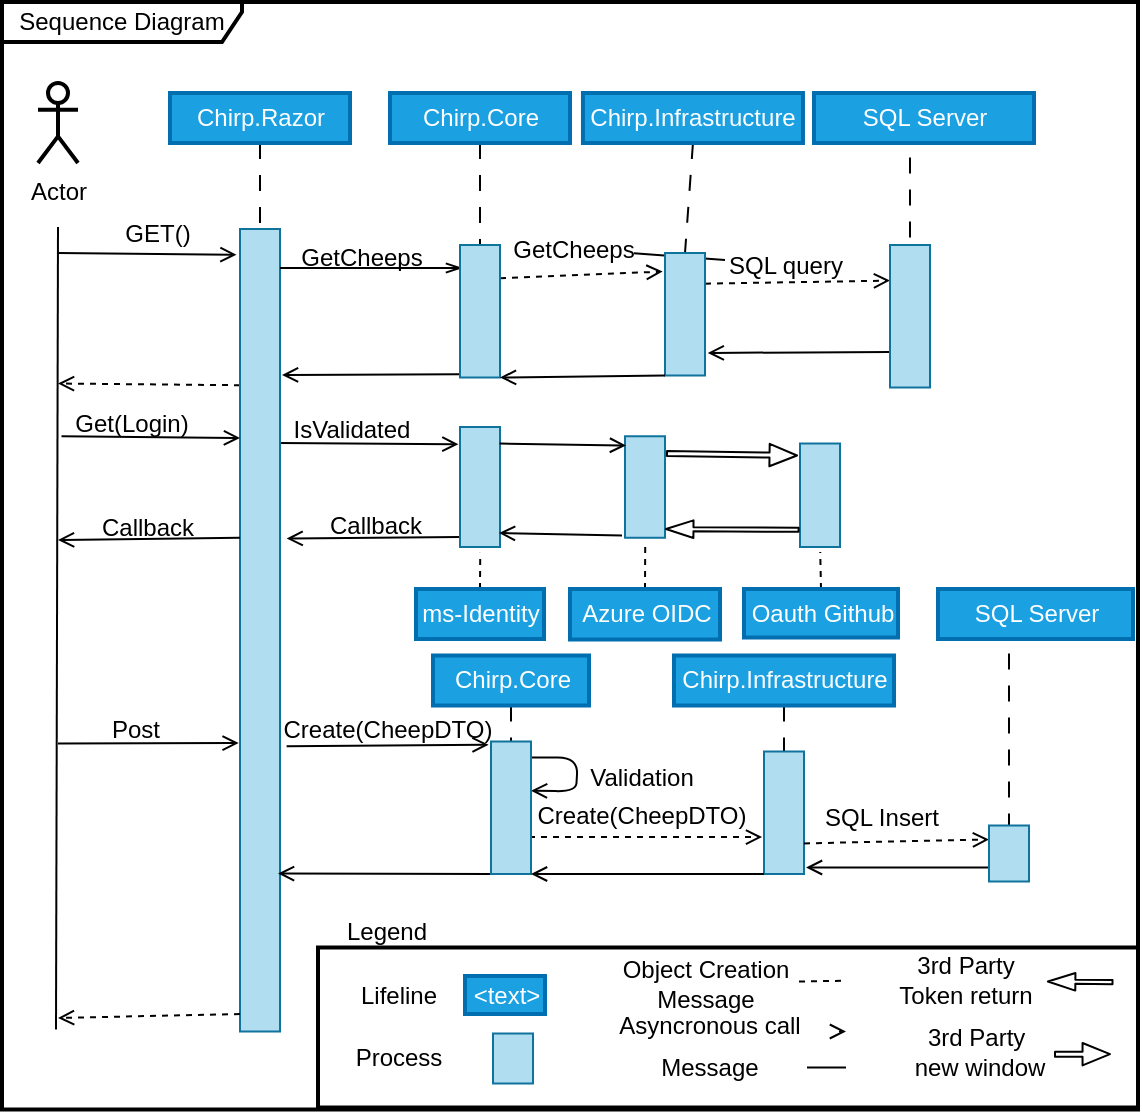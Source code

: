 <mxfile scale="1" border="15">
    <diagram id="P1_l5S4KwSt_gh0cUGt6" name="Page-1">
        <mxGraphModel dx="220" dy="237" grid="0" gridSize="10" guides="1" tooltips="1" connect="1" arrows="1" fold="1" page="1" pageScale="1" pageWidth="827" pageHeight="1169" background="#ffffff" math="0" shadow="0">
            <root>
                <mxCell id="0"/>
                <mxCell id="1" parent="0"/>
                <mxCell id="87" value="Sequence Diagram" style="shape=umlFrame;whiteSpace=wrap;html=1;strokeColor=#000000;strokeWidth=2;width=120;height=20;" vertex="1" parent="1">
                    <mxGeometry x="40" y="70" width="568" height="553.75" as="geometry"/>
                </mxCell>
                <mxCell id="2" value="" style="rounded=0;whiteSpace=wrap;html=1;sketch=0;strokeColor=#000000;strokeWidth=2;fontColor=#000000;fillColor=none;gradientColor=none;" vertex="1" parent="1">
                    <mxGeometry x="198" y="542.75" width="410" height="80" as="geometry"/>
                </mxCell>
                <mxCell id="3" style="edgeStyle=none;html=1;entryX=0.5;entryY=0;entryDx=0;entryDy=0;dashed=1;dashPattern=8 8;strokeColor=#000000;fontColor=#000000;endArrow=none;endFill=0;exitX=0.5;exitY=1;exitDx=0;exitDy=0;" edge="1" parent="1" source="4" target="10">
                    <mxGeometry relative="1" as="geometry">
                        <mxPoint x="169" y="145.5" as="sourcePoint"/>
                    </mxGeometry>
                </mxCell>
                <mxCell id="4" value="Chirp.Razor" style="html=1;strokeColor=#006EAF;strokeWidth=2;fillColor=#1ba1e2;fontColor=#ffffff;" vertex="1" parent="1">
                    <mxGeometry x="124" y="115.5" width="90" height="25" as="geometry"/>
                </mxCell>
                <mxCell id="5" value="&lt;font color=&quot;#000000&quot;&gt;Actor&lt;/font&gt;" style="shape=umlActor;verticalLabelPosition=bottom;verticalAlign=top;html=1;strokeColor=#000000;strokeWidth=2;" vertex="1" parent="1">
                    <mxGeometry x="58" y="110.5" width="20" height="40" as="geometry"/>
                </mxCell>
                <mxCell id="6" value="" style="endArrow=none;html=1;strokeColor=#000000;" edge="1" parent="1">
                    <mxGeometry width="50" height="50" relative="1" as="geometry">
                        <mxPoint x="68" y="182.5" as="sourcePoint"/>
                        <mxPoint x="67" y="583.75" as="targetPoint"/>
                    </mxGeometry>
                </mxCell>
                <mxCell id="7" value="" style="endArrow=open;html=1;strokeColor=#000000;fontColor=#000000;endFill=0;entryX=-0.088;entryY=0.032;entryDx=0;entryDy=0;entryPerimeter=0;" edge="1" parent="1" target="10">
                    <mxGeometry width="50" height="50" relative="1" as="geometry">
                        <mxPoint x="68" y="195.5" as="sourcePoint"/>
                        <mxPoint x="188" y="195.5" as="targetPoint"/>
                    </mxGeometry>
                </mxCell>
                <mxCell id="8" style="edgeStyle=none;html=1;exitX=0;exitY=0.414;exitDx=0;exitDy=0;dashed=1;strokeColor=#000000;fontColor=#000000;endArrow=open;endFill=0;targetPerimeterSpacing=18;exitPerimeter=0;" edge="1" parent="1">
                    <mxGeometry relative="1" as="geometry">
                        <mxPoint x="68" y="260.75" as="targetPoint"/>
                        <mxPoint x="159" y="261.617" as="sourcePoint"/>
                    </mxGeometry>
                </mxCell>
                <mxCell id="9" style="edgeStyle=none;html=1;exitX=1;exitY=0.75;exitDx=0;exitDy=0;strokeColor=#000000;fontColor=#000000;endArrow=open;endFill=0;targetPerimeterSpacing=18;entryX=-0.039;entryY=0.144;entryDx=0;entryDy=0;entryPerimeter=0;" edge="1" parent="1" target="31">
                    <mxGeometry relative="1" as="geometry">
                        <mxPoint x="269" y="290.44" as="targetPoint"/>
                        <mxPoint x="179" y="290.5" as="sourcePoint"/>
                    </mxGeometry>
                </mxCell>
                <mxCell id="10" value="" style="html=1;strokeColor=#10739e;strokeWidth=1;fillColor=#b1ddf0;" vertex="1" parent="1">
                    <mxGeometry x="159" y="183.5" width="20" height="401.25" as="geometry"/>
                </mxCell>
                <mxCell id="11" value="GET()" style="text;html=1;strokeColor=none;fillColor=none;align=center;verticalAlign=middle;whiteSpace=wrap;rounded=0;strokeWidth=1;fontColor=#000000;" vertex="1" parent="1">
                    <mxGeometry x="88" y="175.5" width="60" height="20" as="geometry"/>
                </mxCell>
                <mxCell id="12" style="edgeStyle=none;html=1;entryX=0.5;entryY=0;entryDx=0;entryDy=0;dashed=1;dashPattern=8 8;strokeColor=#000000;fontColor=#000000;endArrow=none;endFill=0;exitX=0.5;exitY=1;exitDx=0;exitDy=0;" edge="1" parent="1" source="13" target="28">
                    <mxGeometry relative="1" as="geometry">
                        <mxPoint x="429" y="133.0" as="sourcePoint"/>
                    </mxGeometry>
                </mxCell>
                <mxCell id="13" value="Chirp.Infrastructure" style="html=1;strokeColor=#006EAF;strokeWidth=2;fillColor=#1ba1e2;fontColor=#ffffff;" vertex="1" parent="1">
                    <mxGeometry x="330.48" y="115.5" width="110" height="25" as="geometry"/>
                </mxCell>
                <mxCell id="14" style="edgeStyle=none;html=1;entryX=0;entryY=0.25;entryDx=0;entryDy=0;dashed=1;strokeColor=#000000;fontColor=#000000;endArrow=open;endFill=0;targetPerimeterSpacing=18;exitX=1;exitY=0.25;exitDx=0;exitDy=0;startArrow=none;" edge="1" parent="1" source="28" target="24">
                    <mxGeometry relative="1" as="geometry">
                        <mxPoint x="471.5" y="196.5" as="sourcePoint"/>
                        <mxPoint x="512" y="218.365" as="targetPoint"/>
                    </mxGeometry>
                </mxCell>
                <mxCell id="15" style="edgeStyle=none;html=1;exitX=0.5;exitY=1;exitDx=0;exitDy=0;entryX=0.5;entryY=0;entryDx=0;entryDy=0;dashed=1;dashPattern=8 8;strokeColor=#000000;fontColor=#000000;endArrow=none;endFill=0;" edge="1" parent="1" source="16" target="27">
                    <mxGeometry relative="1" as="geometry"/>
                </mxCell>
                <mxCell id="16" value="Chirp.Core" style="html=1;strokeColor=#006EAF;strokeWidth=2;fillColor=#1ba1e2;fontColor=#ffffff;" vertex="1" parent="1">
                    <mxGeometry x="234" y="115.5" width="90" height="25" as="geometry"/>
                </mxCell>
                <mxCell id="17" style="edgeStyle=none;html=1;exitX=1;exitY=0.25;exitDx=0;exitDy=0;strokeColor=#000000;fontColor=#000000;endArrow=open;endFill=0;dashed=1;entryX=-0.059;entryY=0.152;entryDx=0;entryDy=0;entryPerimeter=0;" edge="1" parent="1" source="27" target="28">
                    <mxGeometry relative="1" as="geometry">
                        <mxPoint x="290" y="212" as="sourcePoint"/>
                        <mxPoint x="370" y="220.75" as="targetPoint"/>
                    </mxGeometry>
                </mxCell>
                <mxCell id="18" value="" style="endArrow=openThin;html=1;strokeColor=#000000;fontColor=#000000;exitX=1;exitY=0.25;exitDx=0;exitDy=0;entryX=0;entryY=0.25;entryDx=0;entryDy=0;endFill=0;" edge="1" parent="1">
                    <mxGeometry width="50" height="50" relative="1" as="geometry">
                        <mxPoint x="179" y="203" as="sourcePoint"/>
                        <mxPoint x="270" y="203" as="targetPoint"/>
                    </mxGeometry>
                </mxCell>
                <mxCell id="19" value="" style="edgeStyle=none;html=1;endArrow=none;endFill=0;" edge="1" parent="1" source="20">
                    <mxGeometry relative="1" as="geometry">
                        <mxPoint x="401.5" y="198.966" as="targetPoint"/>
                    </mxGeometry>
                </mxCell>
                <mxCell id="20" value="GetCheeps" style="text;html=1;strokeColor=none;fillColor=none;align=center;verticalAlign=middle;whiteSpace=wrap;rounded=0;strokeWidth=1;fontColor=#000000;" vertex="1" parent="1">
                    <mxGeometry x="296" y="183.5" width="60" height="20" as="geometry"/>
                </mxCell>
                <mxCell id="21" style="edgeStyle=none;html=1;entryX=0.5;entryY=0;entryDx=0;entryDy=0;dashed=1;dashPattern=8 8;strokeColor=#000000;fontColor=#000000;endArrow=none;endFill=0;" edge="1" parent="1" target="24">
                    <mxGeometry relative="1" as="geometry">
                        <mxPoint x="494" y="147.75" as="sourcePoint"/>
                    </mxGeometry>
                </mxCell>
                <mxCell id="22" value="SQL Server" style="html=1;strokeColor=#006EAF;strokeWidth=2;fillColor=#1ba1e2;fontColor=#ffffff;" vertex="1" parent="1">
                    <mxGeometry x="446" y="115.5" width="110" height="25" as="geometry"/>
                </mxCell>
                <mxCell id="23" style="edgeStyle=none;html=1;exitX=0;exitY=0.75;exitDx=0;exitDy=0;strokeColor=#000000;fontColor=#000000;endArrow=open;endFill=0;targetPerimeterSpacing=18;entryX=1.069;entryY=0.816;entryDx=0;entryDy=0;entryPerimeter=0;" edge="1" parent="1" source="24" target="28">
                    <mxGeometry relative="1" as="geometry">
                        <mxPoint x="484.24" y="285.236" as="sourcePoint"/>
                        <mxPoint x="393.56" y="284.906" as="targetPoint"/>
                    </mxGeometry>
                </mxCell>
                <mxCell id="24" value="" style="html=1;strokeColor=#10739e;strokeWidth=1;fillColor=#b1ddf0;" vertex="1" parent="1">
                    <mxGeometry x="484" y="191.5" width="20" height="71.25" as="geometry"/>
                </mxCell>
                <mxCell id="25" value="GetCheeps" style="text;html=1;strokeColor=none;fillColor=none;align=center;verticalAlign=middle;whiteSpace=wrap;rounded=0;strokeWidth=1;fontColor=#000000;" vertex="1" parent="1">
                    <mxGeometry x="190" y="187.5" width="60" height="20" as="geometry"/>
                </mxCell>
                <mxCell id="26" style="edgeStyle=none;html=1;strokeColor=#000000;fontColor=#000000;endArrow=open;endFill=0;targetPerimeterSpacing=18;entryX=1;entryY=0.5;entryDx=0;entryDy=0;exitX=-0.075;exitY=0.833;exitDx=0;exitDy=0;exitPerimeter=0;" edge="1" parent="1">
                    <mxGeometry relative="1" as="geometry">
                        <mxPoint x="268.5" y="256.169" as="sourcePoint"/>
                        <mxPoint x="180" y="256.5" as="targetPoint"/>
                    </mxGeometry>
                </mxCell>
                <mxCell id="27" value="" style="html=1;strokeColor=#10739e;strokeWidth=1;fillColor=#b1ddf0;" vertex="1" parent="1">
                    <mxGeometry x="269" y="191.5" width="20" height="66.25" as="geometry"/>
                </mxCell>
                <mxCell id="28" value="" style="html=1;strokeColor=#10739e;strokeWidth=1;fillColor=#b1ddf0;" vertex="1" parent="1">
                    <mxGeometry x="371.5" y="195.5" width="20" height="61.25" as="geometry"/>
                </mxCell>
                <mxCell id="29" value="IsValidated" style="text;html=1;strokeColor=none;fillColor=none;align=center;verticalAlign=middle;whiteSpace=wrap;rounded=0;strokeWidth=1;fontColor=#000000;" vertex="1" parent="1">
                    <mxGeometry x="180.0" y="273.5" width="70" height="20" as="geometry"/>
                </mxCell>
                <mxCell id="30" style="edgeStyle=none;html=1;exitX=0;exitY=0.75;exitDx=0;exitDy=0;strokeColor=#000000;fontColor=#000000;endArrow=open;endFill=0;targetPerimeterSpacing=18;entryX=1.166;entryY=0.683;entryDx=0;entryDy=0;entryPerimeter=0;" edge="1" parent="1">
                    <mxGeometry relative="1" as="geometry">
                        <mxPoint x="182.32" y="338.296" as="targetPoint"/>
                        <mxPoint x="269" y="337.5" as="sourcePoint"/>
                    </mxGeometry>
                </mxCell>
                <mxCell id="31" value="" style="html=1;strokeColor=#10739e;strokeWidth=1;fillColor=#b1ddf0;" vertex="1" parent="1">
                    <mxGeometry x="269" y="282.5" width="20" height="60" as="geometry"/>
                </mxCell>
                <mxCell id="32" style="edgeStyle=none;html=1;exitX=0.5;exitY=0;exitDx=0;exitDy=0;entryX=0.506;entryY=1.049;entryDx=0;entryDy=0;entryPerimeter=0;strokeColor=#000000;fontColor=#000000;endArrow=none;endFill=0;targetPerimeterSpacing=18;dashed=1;" edge="1" parent="1" source="33" target="31">
                    <mxGeometry relative="1" as="geometry"/>
                </mxCell>
                <mxCell id="33" value="ms-Identity" style="html=1;strokeColor=#006EAF;strokeWidth=2;fillColor=#1ba1e2;fontColor=#ffffff;" vertex="1" parent="1">
                    <mxGeometry x="247" y="363.5" width="64" height="25" as="geometry"/>
                </mxCell>
                <mxCell id="34" value="Callback" style="text;html=1;strokeColor=none;fillColor=none;align=center;verticalAlign=middle;whiteSpace=wrap;rounded=0;strokeWidth=1;fontColor=#000000;" vertex="1" parent="1">
                    <mxGeometry x="192.0" y="321.5" width="70" height="20" as="geometry"/>
                </mxCell>
                <mxCell id="35" value="" style="html=1;strokeColor=#10739e;strokeWidth=1;fillColor=#b1ddf0;" vertex="1" parent="1">
                    <mxGeometry x="285.5" y="585.75" width="20" height="25" as="geometry"/>
                </mxCell>
                <mxCell id="36" value="Process" style="text;html=1;strokeColor=none;fillColor=none;align=center;verticalAlign=middle;whiteSpace=wrap;rounded=0;sketch=0;strokeWidth=2;fontColor=#000000;" vertex="1" parent="1">
                    <mxGeometry x="209" y="588.75" width="59" height="19" as="geometry"/>
                </mxCell>
                <mxCell id="37" style="edgeStyle=none;html=1;entryX=0;entryY=0.25;entryDx=0;entryDy=0;dashed=1;strokeColor=#000000;fontColor=#000000;endArrow=none;endFill=0;targetPerimeterSpacing=18;" edge="1" parent="1">
                    <mxGeometry relative="1" as="geometry">
                        <mxPoint x="438.5" y="559.75" as="sourcePoint"/>
                        <mxPoint x="462" y="559.365" as="targetPoint"/>
                    </mxGeometry>
                </mxCell>
                <mxCell id="38" value="Object Creation Message" style="text;html=1;strokeColor=none;fillColor=none;align=center;verticalAlign=middle;whiteSpace=wrap;rounded=0;sketch=0;strokeWidth=2;fontColor=#000000;" vertex="1" parent="1">
                    <mxGeometry x="343.5" y="551.75" width="96" height="19" as="geometry"/>
                </mxCell>
                <mxCell id="39" style="edgeStyle=none;html=1;entryX=0;entryY=0.25;entryDx=0;entryDy=0;strokeColor=#000000;fontColor=#000000;endArrow=open;endFill=0;targetPerimeterSpacing=1;startArrow=none;startFill=0;" edge="1" parent="1">
                    <mxGeometry relative="1" as="geometry">
                        <mxPoint x="458.5" y="584.75" as="sourcePoint"/>
                        <mxPoint x="462" y="584.755" as="targetPoint"/>
                    </mxGeometry>
                </mxCell>
                <mxCell id="40" value="Asyncronous call" style="text;html=1;strokeColor=none;fillColor=none;align=center;verticalAlign=middle;whiteSpace=wrap;rounded=0;sketch=0;strokeWidth=2;fontColor=#000000;" vertex="1" parent="1">
                    <mxGeometry x="346" y="572.75" width="96" height="19" as="geometry"/>
                </mxCell>
                <mxCell id="41" style="edgeStyle=none;html=1;entryX=0;entryY=0.25;entryDx=0;entryDy=0;strokeColor=#000000;fontColor=#000000;endArrow=none;endFill=0;targetPerimeterSpacing=18;" edge="1" parent="1">
                    <mxGeometry relative="1" as="geometry">
                        <mxPoint x="442.5" y="602.75" as="sourcePoint"/>
                        <mxPoint x="462" y="602.745" as="targetPoint"/>
                    </mxGeometry>
                </mxCell>
                <mxCell id="42" value="Message" style="text;html=1;strokeColor=none;fillColor=none;align=center;verticalAlign=middle;whiteSpace=wrap;rounded=0;sketch=0;strokeWidth=2;fontColor=#000000;" vertex="1" parent="1">
                    <mxGeometry x="346" y="593.75" width="96" height="19" as="geometry"/>
                </mxCell>
                <mxCell id="43" value="&amp;lt;text&amp;gt;" style="html=1;strokeColor=#006EAF;strokeWidth=2;fillColor=#1ba1e2;fontColor=#ffffff;" vertex="1" parent="1">
                    <mxGeometry x="271.5" y="557" width="40" height="19" as="geometry"/>
                </mxCell>
                <mxCell id="44" value="Lifeline" style="text;html=1;strokeColor=none;fillColor=none;align=center;verticalAlign=middle;whiteSpace=wrap;rounded=0;sketch=0;strokeWidth=2;fontColor=#000000;" vertex="1" parent="1">
                    <mxGeometry x="209" y="557" width="59" height="19" as="geometry"/>
                </mxCell>
                <mxCell id="45" value="Legend" style="text;html=1;strokeColor=none;fillColor=none;align=center;verticalAlign=middle;whiteSpace=wrap;rounded=0;sketch=0;strokeWidth=2;fontColor=#000000;shadow=1;" vertex="1" parent="1">
                    <mxGeometry x="202.5" y="525.75" width="59" height="19" as="geometry"/>
                </mxCell>
                <mxCell id="46" style="edgeStyle=none;html=1;strokeColor=#000000;fontColor=#000000;endArrow=open;endFill=0;targetPerimeterSpacing=18;exitX=0;exitY=1;exitDx=0;exitDy=0;entryX=1;entryY=1;entryDx=0;entryDy=0;" edge="1" parent="1" source="28" target="27">
                    <mxGeometry relative="1" as="geometry">
                        <mxPoint x="371.5" y="244.13" as="sourcePoint"/>
                        <mxPoint x="288.5" y="243.38" as="targetPoint"/>
                    </mxGeometry>
                </mxCell>
                <mxCell id="47" value="" style="html=1;strokeColor=#10739e;strokeWidth=1;fillColor=#b1ddf0;" vertex="1" parent="1">
                    <mxGeometry x="351.5" y="287.13" width="20" height="50.75" as="geometry"/>
                </mxCell>
                <mxCell id="48" style="edgeStyle=none;html=1;exitX=0.5;exitY=0;exitDx=0;exitDy=0;entryX=0.506;entryY=1.049;entryDx=0;entryDy=0;entryPerimeter=0;strokeColor=#000000;fontColor=#000000;endArrow=none;endFill=0;targetPerimeterSpacing=18;dashed=1;" edge="1" parent="1" source="49" target="47">
                    <mxGeometry relative="1" as="geometry"/>
                </mxCell>
                <mxCell id="49" value="Azure OIDC" style="html=1;strokeColor=#006EAF;strokeWidth=2;fillColor=#1ba1e2;fontColor=#ffffff;" vertex="1" parent="1">
                    <mxGeometry x="324" y="363.5" width="75" height="25.25" as="geometry"/>
                </mxCell>
                <mxCell id="50" value="" style="html=1;strokeColor=#10739e;strokeWidth=1;fillColor=#b1ddf0;" vertex="1" parent="1">
                    <mxGeometry x="439" y="290.75" width="20" height="51.75" as="geometry"/>
                </mxCell>
                <mxCell id="51" style="edgeStyle=none;html=1;exitX=0.5;exitY=0;exitDx=0;exitDy=0;entryX=0.506;entryY=1.049;entryDx=0;entryDy=0;entryPerimeter=0;strokeColor=#000000;fontColor=#000000;endArrow=none;endFill=0;targetPerimeterSpacing=18;dashed=1;" edge="1" parent="1" source="52" target="50">
                    <mxGeometry relative="1" as="geometry"/>
                </mxCell>
                <mxCell id="52" value="Oauth Github" style="html=1;strokeColor=#006EAF;strokeWidth=2;fillColor=#1ba1e2;fontColor=#ffffff;" vertex="1" parent="1">
                    <mxGeometry x="411" y="363.5" width="77" height="24.25" as="geometry"/>
                </mxCell>
                <mxCell id="53" style="edgeStyle=none;html=1;exitX=1;exitY=0.75;exitDx=0;exitDy=0;strokeColor=#000000;fontColor=#000000;endArrow=open;endFill=0;targetPerimeterSpacing=18;" edge="1" parent="1">
                    <mxGeometry relative="1" as="geometry">
                        <mxPoint x="352" y="291.75" as="targetPoint"/>
                        <mxPoint x="288.78" y="290.75" as="sourcePoint"/>
                    </mxGeometry>
                </mxCell>
                <mxCell id="54" style="edgeStyle=none;html=1;exitX=1;exitY=0.75;exitDx=0;exitDy=0;strokeColor=#000000;fontColor=#000000;endArrow=open;endFill=0;targetPerimeterSpacing=7;rounded=1;shape=flexArrow;endWidth=7.718;endSize=4.244;strokeWidth=1;startSize=0;width=2.486;" edge="1" parent="1">
                    <mxGeometry relative="1" as="geometry">
                        <mxPoint x="438" y="296.75" as="targetPoint"/>
                        <mxPoint x="372" y="295.75" as="sourcePoint"/>
                    </mxGeometry>
                </mxCell>
                <mxCell id="55" style="edgeStyle=none;html=1;exitX=1;exitY=0.75;exitDx=0;exitDy=0;strokeColor=#000000;fontColor=#000000;endArrow=none;endFill=0;targetPerimeterSpacing=18;startArrow=open;startFill=0;" edge="1" parent="1">
                    <mxGeometry relative="1" as="geometry">
                        <mxPoint x="350" y="336.75" as="targetPoint"/>
                        <mxPoint x="288.5" y="335.5" as="sourcePoint"/>
                    </mxGeometry>
                </mxCell>
                <mxCell id="56" style="edgeStyle=none;html=1;exitX=1;exitY=0.75;exitDx=0;exitDy=0;strokeColor=#000000;fontColor=#000000;endArrow=none;endFill=0;targetPerimeterSpacing=7;rounded=1;shape=flexArrow;endWidth=7.718;endSize=4.244;strokeWidth=1;startSize=4.244;width=2.034;startArrow=block;startWidth=5.78;entryX=-0.01;entryY=0.834;entryDx=0;entryDy=0;entryPerimeter=0;" edge="1" parent="1" target="50">
                    <mxGeometry relative="1" as="geometry">
                        <mxPoint x="437.5" y="334.5" as="targetPoint"/>
                        <mxPoint x="371.5" y="333.5" as="sourcePoint"/>
                    </mxGeometry>
                </mxCell>
                <mxCell id="57" value="" style="endArrow=open;html=1;strokeColor=#000000;fontColor=#000000;endFill=0;entryX=-0.033;entryY=0.061;entryDx=0;entryDy=0;entryPerimeter=0;" edge="1" parent="1">
                    <mxGeometry width="50" height="50" relative="1" as="geometry">
                        <mxPoint x="68" y="440.75" as="sourcePoint"/>
                        <mxPoint x="158.34" y="440.549" as="targetPoint"/>
                    </mxGeometry>
                </mxCell>
                <mxCell id="58" style="edgeStyle=none;html=1;exitX=0;exitY=1;exitDx=0;exitDy=0;dashed=1;strokeColor=#000000;fontColor=#000000;endArrow=open;endFill=0;targetPerimeterSpacing=18;" edge="1" parent="1">
                    <mxGeometry relative="1" as="geometry">
                        <mxPoint x="68" y="578" as="targetPoint"/>
                        <mxPoint x="159" y="576.0" as="sourcePoint"/>
                    </mxGeometry>
                </mxCell>
                <mxCell id="59" value="Post" style="text;html=1;strokeColor=none;fillColor=none;align=center;verticalAlign=middle;whiteSpace=wrap;rounded=0;strokeWidth=1;fontColor=#000000;" vertex="1" parent="1">
                    <mxGeometry x="77" y="423.75" width="60" height="20" as="geometry"/>
                </mxCell>
                <mxCell id="60" style="edgeStyle=none;html=1;entryX=0.5;entryY=0;entryDx=0;entryDy=0;dashed=1;dashPattern=8 8;strokeColor=#000000;fontColor=#000000;endArrow=none;endFill=0;exitX=0.5;exitY=1;exitDx=0;exitDy=0;" edge="1" parent="1" source="61" target="69">
                    <mxGeometry relative="1" as="geometry">
                        <mxPoint x="383.5" y="381.25" as="sourcePoint"/>
                    </mxGeometry>
                </mxCell>
                <mxCell id="61" value="Chirp.Infrastructure" style="html=1;strokeColor=#006EAF;strokeWidth=2;fillColor=#1ba1e2;fontColor=#ffffff;" vertex="1" parent="1">
                    <mxGeometry x="376" y="396.75" width="110" height="25" as="geometry"/>
                </mxCell>
                <mxCell id="62" style="edgeStyle=none;html=1;exitX=0.5;exitY=1;exitDx=0;exitDy=0;entryX=0.5;entryY=0;entryDx=0;entryDy=0;dashed=1;dashPattern=8 8;strokeColor=#000000;fontColor=#000000;endArrow=none;endFill=0;" edge="1" parent="1" source="63" target="68">
                    <mxGeometry relative="1" as="geometry"/>
                </mxCell>
                <mxCell id="63" value="Chirp.Core" style="html=1;strokeColor=#006EAF;strokeWidth=2;fillColor=#1ba1e2;fontColor=#ffffff;" vertex="1" parent="1">
                    <mxGeometry x="255.5" y="396.75" width="78" height="25" as="geometry"/>
                </mxCell>
                <mxCell id="64" style="edgeStyle=none;html=1;exitX=0.95;exitY=0.192;exitDx=0;exitDy=0;strokeColor=#000000;fontColor=#000000;endArrow=open;endFill=0;dashed=1;entryX=-0.048;entryY=0.127;entryDx=0;entryDy=0;entryPerimeter=0;exitPerimeter=0;" edge="1" parent="1">
                    <mxGeometry relative="1" as="geometry">
                        <mxPoint x="303.5" y="487.47" as="sourcePoint"/>
                        <mxPoint x="420.04" y="487.529" as="targetPoint"/>
                    </mxGeometry>
                </mxCell>
                <mxCell id="65" value="Create(CheepDTO)" style="text;html=1;strokeColor=none;fillColor=none;align=center;verticalAlign=middle;whiteSpace=wrap;rounded=0;strokeWidth=1;fontColor=#000000;" vertex="1" parent="1">
                    <mxGeometry x="330.48" y="466.75" width="60" height="20" as="geometry"/>
                </mxCell>
                <mxCell id="66" style="edgeStyle=none;rounded=1;html=1;exitX=1;exitY=0;exitDx=0;exitDy=0;strokeColor=#000000;strokeWidth=1;startArrow=none;startFill=0;endArrow=open;endFill=0;targetPerimeterSpacing=7;entryX=1;entryY=0.25;entryDx=0;entryDy=0;" edge="1" parent="1">
                    <mxGeometry relative="1" as="geometry">
                        <mxPoint x="304.5" y="464.312" as="targetPoint"/>
                        <mxPoint x="304.5" y="447.75" as="sourcePoint"/>
                        <Array as="points">
                            <mxPoint x="328" y="447.75"/>
                            <mxPoint x="327" y="464.75"/>
                        </Array>
                    </mxGeometry>
                </mxCell>
                <mxCell id="67" style="edgeStyle=none;rounded=1;html=1;exitX=0;exitY=1;exitDx=0;exitDy=0;strokeColor=#000000;strokeWidth=1;startArrow=none;startFill=0;endArrow=open;endFill=0;targetPerimeterSpacing=7;" edge="1" parent="1" source="68">
                    <mxGeometry relative="1" as="geometry">
                        <mxPoint x="178" y="505.75" as="targetPoint"/>
                    </mxGeometry>
                </mxCell>
                <mxCell id="68" value="" style="html=1;strokeColor=#10739e;strokeWidth=1;fillColor=#b1ddf0;" vertex="1" parent="1">
                    <mxGeometry x="284.5" y="439.75" width="20" height="66.25" as="geometry"/>
                </mxCell>
                <mxCell id="69" value="" style="html=1;strokeColor=#10739e;strokeWidth=1;fillColor=#b1ddf0;" vertex="1" parent="1">
                    <mxGeometry x="421" y="444.75" width="20" height="61.25" as="geometry"/>
                </mxCell>
                <mxCell id="70" style="edgeStyle=none;html=1;strokeColor=#000000;fontColor=#000000;endArrow=open;endFill=0;targetPerimeterSpacing=18;exitX=0;exitY=1;exitDx=0;exitDy=0;entryX=1;entryY=1;entryDx=0;entryDy=0;" edge="1" parent="1" source="69" target="68">
                    <mxGeometry relative="1" as="geometry">
                        <mxPoint x="326" y="492.38" as="sourcePoint"/>
                        <mxPoint x="243" y="491.63" as="targetPoint"/>
                    </mxGeometry>
                </mxCell>
                <mxCell id="71" value="" style="endArrow=open;html=1;rounded=1;strokeColor=#000000;strokeWidth=1;targetPerimeterSpacing=7;exitX=1.165;exitY=0.134;exitDx=0;exitDy=0;exitPerimeter=0;entryX=-0.06;entryY=0.16;entryDx=0;entryDy=0;entryPerimeter=0;endFill=0;" edge="1" parent="1">
                    <mxGeometry width="50" height="50" relative="1" as="geometry">
                        <mxPoint x="182.3" y="442.08" as="sourcePoint"/>
                        <mxPoint x="283.3" y="441.35" as="targetPoint"/>
                    </mxGeometry>
                </mxCell>
                <mxCell id="72" value="Create(CheepDTO)" style="text;html=1;strokeColor=none;fillColor=none;align=center;verticalAlign=middle;whiteSpace=wrap;rounded=0;strokeWidth=1;fontColor=#000000;" vertex="1" parent="1">
                    <mxGeometry x="203" y="423.75" width="60" height="20" as="geometry"/>
                </mxCell>
                <mxCell id="73" value="SQL query" style="text;html=1;strokeColor=none;fillColor=none;align=center;verticalAlign=middle;whiteSpace=wrap;rounded=0;strokeWidth=1;fontColor=#000000;" vertex="1" parent="1">
                    <mxGeometry x="402" y="191.5" width="60" height="20" as="geometry"/>
                </mxCell>
                <mxCell id="74" value="Validation" style="text;html=1;strokeColor=none;fillColor=none;align=center;verticalAlign=middle;whiteSpace=wrap;rounded=0;strokeWidth=1;fontColor=#000000;" vertex="1" parent="1">
                    <mxGeometry x="330.48" y="447.75" width="60" height="20" as="geometry"/>
                </mxCell>
                <mxCell id="75" style="edgeStyle=none;html=1;entryX=0;entryY=0.25;entryDx=0;entryDy=0;dashed=1;strokeColor=#000000;fontColor=#000000;endArrow=open;endFill=0;targetPerimeterSpacing=18;exitX=1;exitY=0.75;exitDx=0;exitDy=0;startArrow=none;" edge="1" parent="1" source="69" target="79">
                    <mxGeometry relative="1" as="geometry">
                        <mxPoint x="441" y="458.812" as="sourcePoint"/>
                        <mxPoint x="561.5" y="466.365" as="targetPoint"/>
                    </mxGeometry>
                </mxCell>
                <mxCell id="76" style="edgeStyle=none;html=1;entryX=0.5;entryY=0;entryDx=0;entryDy=0;dashed=1;dashPattern=8 8;strokeColor=#000000;fontColor=#000000;endArrow=none;endFill=0;" edge="1" parent="1" target="79">
                    <mxGeometry relative="1" as="geometry">
                        <mxPoint x="543.5" y="395.75" as="sourcePoint"/>
                    </mxGeometry>
                </mxCell>
                <mxCell id="77" value="SQL Server" style="html=1;strokeColor=#006EAF;strokeWidth=2;fillColor=#1ba1e2;fontColor=#ffffff;" vertex="1" parent="1">
                    <mxGeometry x="508" y="363.5" width="97.5" height="25" as="geometry"/>
                </mxCell>
                <mxCell id="78" style="edgeStyle=none;html=1;exitX=0;exitY=0.75;exitDx=0;exitDy=0;strokeColor=#000000;fontColor=#000000;endArrow=open;endFill=0;targetPerimeterSpacing=18;" edge="1" parent="1" source="79">
                    <mxGeometry relative="1" as="geometry">
                        <mxPoint x="533.74" y="533.236" as="sourcePoint"/>
                        <mxPoint x="442" y="502.75" as="targetPoint"/>
                    </mxGeometry>
                </mxCell>
                <mxCell id="79" value="" style="html=1;strokeColor=#10739e;strokeWidth=1;fillColor=#b1ddf0;" vertex="1" parent="1">
                    <mxGeometry x="533.5" y="481.75" width="20" height="28" as="geometry"/>
                </mxCell>
                <mxCell id="80" value="SQL Insert" style="text;html=1;strokeColor=none;fillColor=none;align=center;verticalAlign=middle;whiteSpace=wrap;rounded=0;strokeWidth=1;fontColor=#000000;" vertex="1" parent="1">
                    <mxGeometry x="449.5" y="467.75" width="60" height="20" as="geometry"/>
                </mxCell>
                <mxCell id="81" style="edgeStyle=none;html=1;exitX=1;exitY=0.75;exitDx=0;exitDy=0;strokeColor=#000000;fontColor=#000000;endArrow=none;endFill=0;targetPerimeterSpacing=7;rounded=1;shape=flexArrow;endWidth=7.718;endSize=4.244;strokeWidth=1;startSize=4.244;width=2.034;startArrow=block;startWidth=5.78;" edge="1" parent="1">
                    <mxGeometry relative="1" as="geometry">
                        <mxPoint x="595.75" y="560.08" as="targetPoint"/>
                        <mxPoint x="562.45" y="559.75" as="sourcePoint"/>
                    </mxGeometry>
                </mxCell>
                <mxCell id="82" style="edgeStyle=none;html=1;exitX=1;exitY=0.75;exitDx=0;exitDy=0;strokeColor=#000000;fontColor=#000000;endArrow=open;endFill=0;targetPerimeterSpacing=7;rounded=1;shape=flexArrow;endWidth=7.718;endSize=4.244;strokeWidth=1;startSize=0;width=2.486;" edge="1" parent="1">
                    <mxGeometry relative="1" as="geometry">
                        <mxPoint x="594.5" y="596.09" as="targetPoint"/>
                        <mxPoint x="566" y="596.09" as="sourcePoint"/>
                    </mxGeometry>
                </mxCell>
                <mxCell id="83" value="3rd Party&amp;nbsp;&lt;br&gt;new window" style="text;html=1;strokeColor=none;fillColor=none;align=center;verticalAlign=middle;whiteSpace=wrap;rounded=0;sketch=0;strokeWidth=2;fontColor=#000000;" vertex="1" parent="1">
                    <mxGeometry x="481" y="585.75" width="96" height="19" as="geometry"/>
                </mxCell>
                <mxCell id="84" value="3rd Party&lt;br&gt;Token return" style="text;html=1;strokeColor=none;fillColor=none;align=center;verticalAlign=middle;whiteSpace=wrap;rounded=0;sketch=0;strokeWidth=2;fontColor=#000000;" vertex="1" parent="1">
                    <mxGeometry x="474.25" y="549.75" width="96" height="19" as="geometry"/>
                </mxCell>
                <mxCell id="85" value="" style="endArrow=open;html=1;strokeColor=#000000;fontColor=#000000;endFill=0;entryX=-0.088;entryY=0.032;entryDx=0;entryDy=0;entryPerimeter=0;" edge="1" parent="1">
                    <mxGeometry width="50" height="50" relative="1" as="geometry">
                        <mxPoint x="69.76" y="287.13" as="sourcePoint"/>
                        <mxPoint x="159" y="287.97" as="targetPoint"/>
                    </mxGeometry>
                </mxCell>
                <mxCell id="86" value="Get(Login)" style="text;html=1;strokeColor=none;fillColor=none;align=center;verticalAlign=middle;whiteSpace=wrap;rounded=0;strokeWidth=1;fontColor=#000000;" vertex="1" parent="1">
                    <mxGeometry x="75" y="270.75" width="60" height="20" as="geometry"/>
                </mxCell>
                <mxCell id="89" style="edgeStyle=none;html=1;exitX=0;exitY=0.75;exitDx=0;exitDy=0;strokeColor=#000000;fontColor=#000000;endArrow=open;endFill=0;targetPerimeterSpacing=18;" edge="1" parent="1">
                    <mxGeometry relative="1" as="geometry">
                        <mxPoint x="68" y="339" as="targetPoint"/>
                        <mxPoint x="159" y="337.88" as="sourcePoint"/>
                    </mxGeometry>
                </mxCell>
                <mxCell id="90" value="Callback" style="text;html=1;strokeColor=none;fillColor=none;align=center;verticalAlign=middle;whiteSpace=wrap;rounded=0;strokeWidth=1;fontColor=#000000;" vertex="1" parent="1">
                    <mxGeometry x="78.0" y="322.5" width="70" height="20" as="geometry"/>
                </mxCell>
            </root>
        </mxGraphModel>
    </diagram>
</mxfile>